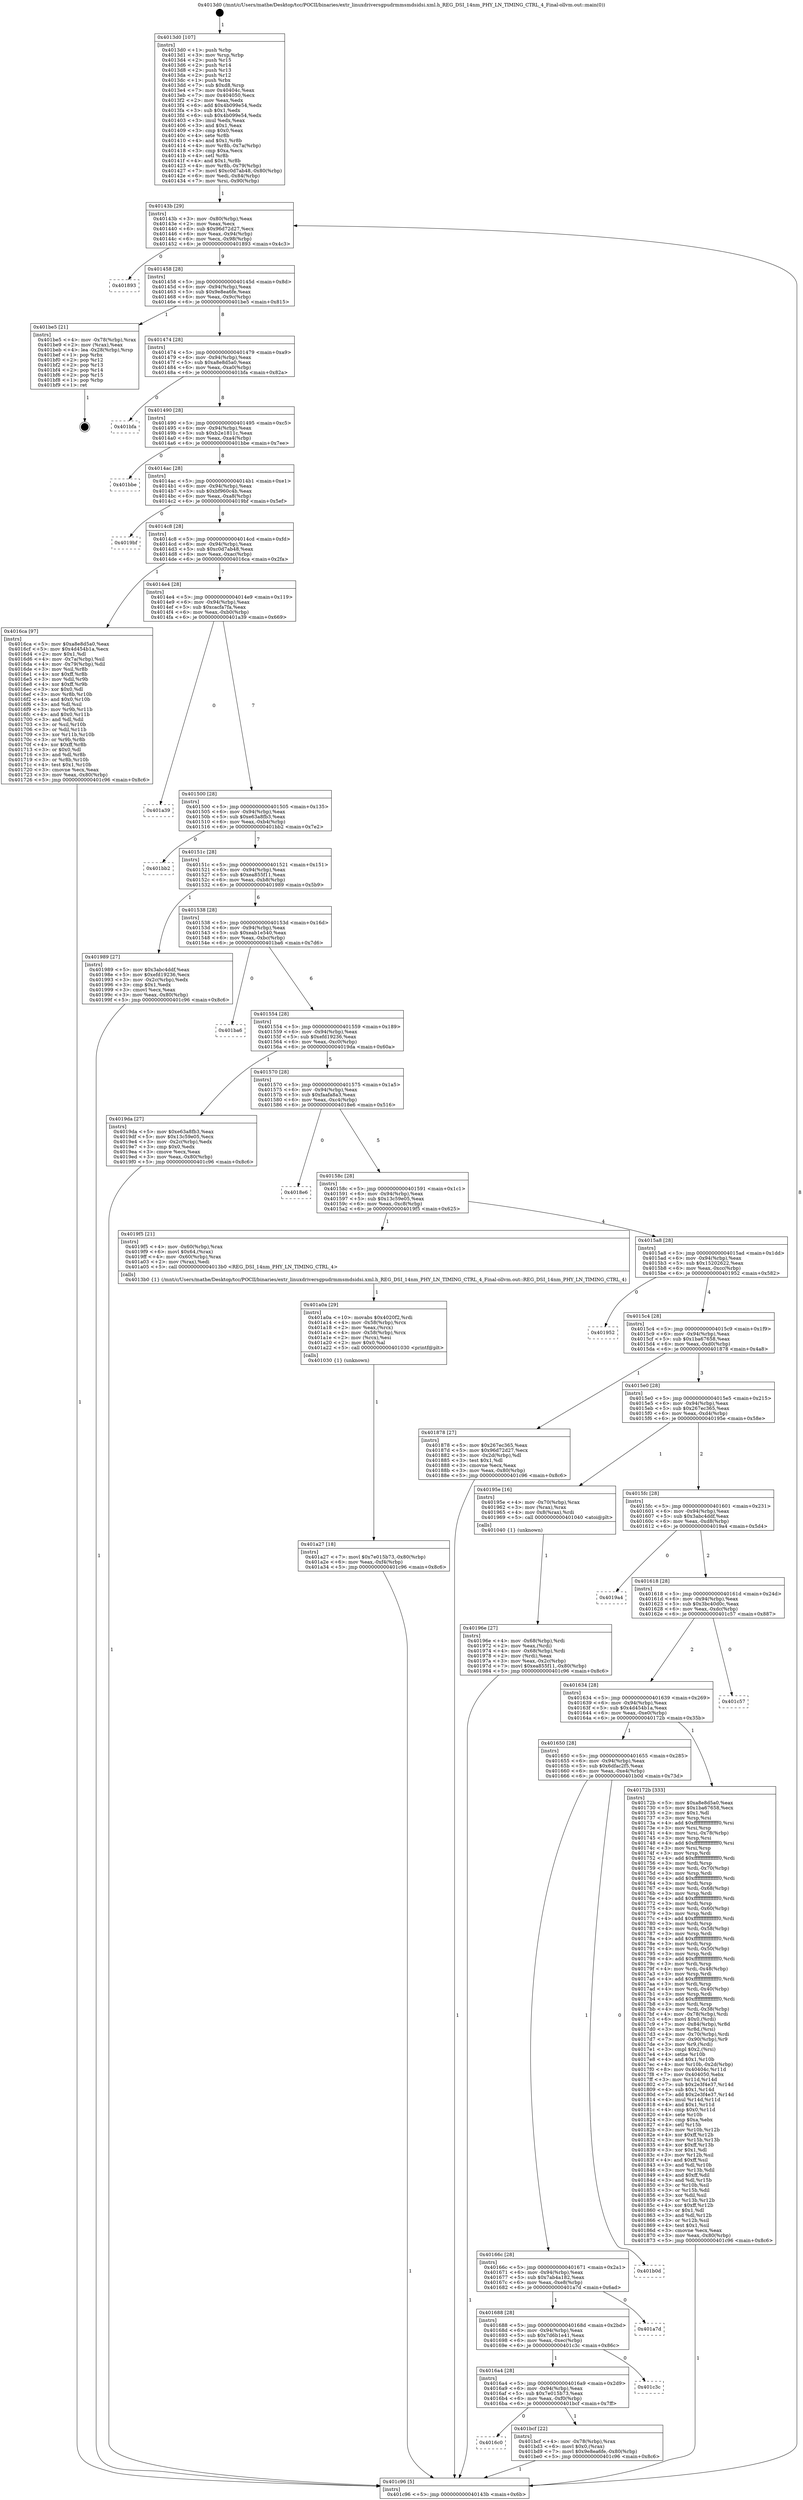 digraph "0x4013d0" {
  label = "0x4013d0 (/mnt/c/Users/mathe/Desktop/tcc/POCII/binaries/extr_linuxdriversgpudrmmsmdsidsi.xml.h_REG_DSI_14nm_PHY_LN_TIMING_CTRL_4_Final-ollvm.out::main(0))"
  labelloc = "t"
  node[shape=record]

  Entry [label="",width=0.3,height=0.3,shape=circle,fillcolor=black,style=filled]
  "0x40143b" [label="{
     0x40143b [29]\l
     | [instrs]\l
     &nbsp;&nbsp;0x40143b \<+3\>: mov -0x80(%rbp),%eax\l
     &nbsp;&nbsp;0x40143e \<+2\>: mov %eax,%ecx\l
     &nbsp;&nbsp;0x401440 \<+6\>: sub $0x96d72d27,%ecx\l
     &nbsp;&nbsp;0x401446 \<+6\>: mov %eax,-0x94(%rbp)\l
     &nbsp;&nbsp;0x40144c \<+6\>: mov %ecx,-0x98(%rbp)\l
     &nbsp;&nbsp;0x401452 \<+6\>: je 0000000000401893 \<main+0x4c3\>\l
  }"]
  "0x401893" [label="{
     0x401893\l
  }", style=dashed]
  "0x401458" [label="{
     0x401458 [28]\l
     | [instrs]\l
     &nbsp;&nbsp;0x401458 \<+5\>: jmp 000000000040145d \<main+0x8d\>\l
     &nbsp;&nbsp;0x40145d \<+6\>: mov -0x94(%rbp),%eax\l
     &nbsp;&nbsp;0x401463 \<+5\>: sub $0x9e8ea6fe,%eax\l
     &nbsp;&nbsp;0x401468 \<+6\>: mov %eax,-0x9c(%rbp)\l
     &nbsp;&nbsp;0x40146e \<+6\>: je 0000000000401be5 \<main+0x815\>\l
  }"]
  Exit [label="",width=0.3,height=0.3,shape=circle,fillcolor=black,style=filled,peripheries=2]
  "0x401be5" [label="{
     0x401be5 [21]\l
     | [instrs]\l
     &nbsp;&nbsp;0x401be5 \<+4\>: mov -0x78(%rbp),%rax\l
     &nbsp;&nbsp;0x401be9 \<+2\>: mov (%rax),%eax\l
     &nbsp;&nbsp;0x401beb \<+4\>: lea -0x28(%rbp),%rsp\l
     &nbsp;&nbsp;0x401bef \<+1\>: pop %rbx\l
     &nbsp;&nbsp;0x401bf0 \<+2\>: pop %r12\l
     &nbsp;&nbsp;0x401bf2 \<+2\>: pop %r13\l
     &nbsp;&nbsp;0x401bf4 \<+2\>: pop %r14\l
     &nbsp;&nbsp;0x401bf6 \<+2\>: pop %r15\l
     &nbsp;&nbsp;0x401bf8 \<+1\>: pop %rbp\l
     &nbsp;&nbsp;0x401bf9 \<+1\>: ret\l
  }"]
  "0x401474" [label="{
     0x401474 [28]\l
     | [instrs]\l
     &nbsp;&nbsp;0x401474 \<+5\>: jmp 0000000000401479 \<main+0xa9\>\l
     &nbsp;&nbsp;0x401479 \<+6\>: mov -0x94(%rbp),%eax\l
     &nbsp;&nbsp;0x40147f \<+5\>: sub $0xa8e8d5a0,%eax\l
     &nbsp;&nbsp;0x401484 \<+6\>: mov %eax,-0xa0(%rbp)\l
     &nbsp;&nbsp;0x40148a \<+6\>: je 0000000000401bfa \<main+0x82a\>\l
  }"]
  "0x4016c0" [label="{
     0x4016c0\l
  }", style=dashed]
  "0x401bfa" [label="{
     0x401bfa\l
  }", style=dashed]
  "0x401490" [label="{
     0x401490 [28]\l
     | [instrs]\l
     &nbsp;&nbsp;0x401490 \<+5\>: jmp 0000000000401495 \<main+0xc5\>\l
     &nbsp;&nbsp;0x401495 \<+6\>: mov -0x94(%rbp),%eax\l
     &nbsp;&nbsp;0x40149b \<+5\>: sub $0xb2e1811c,%eax\l
     &nbsp;&nbsp;0x4014a0 \<+6\>: mov %eax,-0xa4(%rbp)\l
     &nbsp;&nbsp;0x4014a6 \<+6\>: je 0000000000401bbe \<main+0x7ee\>\l
  }"]
  "0x401bcf" [label="{
     0x401bcf [22]\l
     | [instrs]\l
     &nbsp;&nbsp;0x401bcf \<+4\>: mov -0x78(%rbp),%rax\l
     &nbsp;&nbsp;0x401bd3 \<+6\>: movl $0x0,(%rax)\l
     &nbsp;&nbsp;0x401bd9 \<+7\>: movl $0x9e8ea6fe,-0x80(%rbp)\l
     &nbsp;&nbsp;0x401be0 \<+5\>: jmp 0000000000401c96 \<main+0x8c6\>\l
  }"]
  "0x401bbe" [label="{
     0x401bbe\l
  }", style=dashed]
  "0x4014ac" [label="{
     0x4014ac [28]\l
     | [instrs]\l
     &nbsp;&nbsp;0x4014ac \<+5\>: jmp 00000000004014b1 \<main+0xe1\>\l
     &nbsp;&nbsp;0x4014b1 \<+6\>: mov -0x94(%rbp),%eax\l
     &nbsp;&nbsp;0x4014b7 \<+5\>: sub $0xbf960c4b,%eax\l
     &nbsp;&nbsp;0x4014bc \<+6\>: mov %eax,-0xa8(%rbp)\l
     &nbsp;&nbsp;0x4014c2 \<+6\>: je 00000000004019bf \<main+0x5ef\>\l
  }"]
  "0x4016a4" [label="{
     0x4016a4 [28]\l
     | [instrs]\l
     &nbsp;&nbsp;0x4016a4 \<+5\>: jmp 00000000004016a9 \<main+0x2d9\>\l
     &nbsp;&nbsp;0x4016a9 \<+6\>: mov -0x94(%rbp),%eax\l
     &nbsp;&nbsp;0x4016af \<+5\>: sub $0x7e015b73,%eax\l
     &nbsp;&nbsp;0x4016b4 \<+6\>: mov %eax,-0xf0(%rbp)\l
     &nbsp;&nbsp;0x4016ba \<+6\>: je 0000000000401bcf \<main+0x7ff\>\l
  }"]
  "0x4019bf" [label="{
     0x4019bf\l
  }", style=dashed]
  "0x4014c8" [label="{
     0x4014c8 [28]\l
     | [instrs]\l
     &nbsp;&nbsp;0x4014c8 \<+5\>: jmp 00000000004014cd \<main+0xfd\>\l
     &nbsp;&nbsp;0x4014cd \<+6\>: mov -0x94(%rbp),%eax\l
     &nbsp;&nbsp;0x4014d3 \<+5\>: sub $0xc0d7ab48,%eax\l
     &nbsp;&nbsp;0x4014d8 \<+6\>: mov %eax,-0xac(%rbp)\l
     &nbsp;&nbsp;0x4014de \<+6\>: je 00000000004016ca \<main+0x2fa\>\l
  }"]
  "0x401c3c" [label="{
     0x401c3c\l
  }", style=dashed]
  "0x4016ca" [label="{
     0x4016ca [97]\l
     | [instrs]\l
     &nbsp;&nbsp;0x4016ca \<+5\>: mov $0xa8e8d5a0,%eax\l
     &nbsp;&nbsp;0x4016cf \<+5\>: mov $0x4d454b1a,%ecx\l
     &nbsp;&nbsp;0x4016d4 \<+2\>: mov $0x1,%dl\l
     &nbsp;&nbsp;0x4016d6 \<+4\>: mov -0x7a(%rbp),%sil\l
     &nbsp;&nbsp;0x4016da \<+4\>: mov -0x79(%rbp),%dil\l
     &nbsp;&nbsp;0x4016de \<+3\>: mov %sil,%r8b\l
     &nbsp;&nbsp;0x4016e1 \<+4\>: xor $0xff,%r8b\l
     &nbsp;&nbsp;0x4016e5 \<+3\>: mov %dil,%r9b\l
     &nbsp;&nbsp;0x4016e8 \<+4\>: xor $0xff,%r9b\l
     &nbsp;&nbsp;0x4016ec \<+3\>: xor $0x0,%dl\l
     &nbsp;&nbsp;0x4016ef \<+3\>: mov %r8b,%r10b\l
     &nbsp;&nbsp;0x4016f2 \<+4\>: and $0x0,%r10b\l
     &nbsp;&nbsp;0x4016f6 \<+3\>: and %dl,%sil\l
     &nbsp;&nbsp;0x4016f9 \<+3\>: mov %r9b,%r11b\l
     &nbsp;&nbsp;0x4016fc \<+4\>: and $0x0,%r11b\l
     &nbsp;&nbsp;0x401700 \<+3\>: and %dl,%dil\l
     &nbsp;&nbsp;0x401703 \<+3\>: or %sil,%r10b\l
     &nbsp;&nbsp;0x401706 \<+3\>: or %dil,%r11b\l
     &nbsp;&nbsp;0x401709 \<+3\>: xor %r11b,%r10b\l
     &nbsp;&nbsp;0x40170c \<+3\>: or %r9b,%r8b\l
     &nbsp;&nbsp;0x40170f \<+4\>: xor $0xff,%r8b\l
     &nbsp;&nbsp;0x401713 \<+3\>: or $0x0,%dl\l
     &nbsp;&nbsp;0x401716 \<+3\>: and %dl,%r8b\l
     &nbsp;&nbsp;0x401719 \<+3\>: or %r8b,%r10b\l
     &nbsp;&nbsp;0x40171c \<+4\>: test $0x1,%r10b\l
     &nbsp;&nbsp;0x401720 \<+3\>: cmovne %ecx,%eax\l
     &nbsp;&nbsp;0x401723 \<+3\>: mov %eax,-0x80(%rbp)\l
     &nbsp;&nbsp;0x401726 \<+5\>: jmp 0000000000401c96 \<main+0x8c6\>\l
  }"]
  "0x4014e4" [label="{
     0x4014e4 [28]\l
     | [instrs]\l
     &nbsp;&nbsp;0x4014e4 \<+5\>: jmp 00000000004014e9 \<main+0x119\>\l
     &nbsp;&nbsp;0x4014e9 \<+6\>: mov -0x94(%rbp),%eax\l
     &nbsp;&nbsp;0x4014ef \<+5\>: sub $0xcacfa7fa,%eax\l
     &nbsp;&nbsp;0x4014f4 \<+6\>: mov %eax,-0xb0(%rbp)\l
     &nbsp;&nbsp;0x4014fa \<+6\>: je 0000000000401a39 \<main+0x669\>\l
  }"]
  "0x401c96" [label="{
     0x401c96 [5]\l
     | [instrs]\l
     &nbsp;&nbsp;0x401c96 \<+5\>: jmp 000000000040143b \<main+0x6b\>\l
  }"]
  "0x4013d0" [label="{
     0x4013d0 [107]\l
     | [instrs]\l
     &nbsp;&nbsp;0x4013d0 \<+1\>: push %rbp\l
     &nbsp;&nbsp;0x4013d1 \<+3\>: mov %rsp,%rbp\l
     &nbsp;&nbsp;0x4013d4 \<+2\>: push %r15\l
     &nbsp;&nbsp;0x4013d6 \<+2\>: push %r14\l
     &nbsp;&nbsp;0x4013d8 \<+2\>: push %r13\l
     &nbsp;&nbsp;0x4013da \<+2\>: push %r12\l
     &nbsp;&nbsp;0x4013dc \<+1\>: push %rbx\l
     &nbsp;&nbsp;0x4013dd \<+7\>: sub $0xd8,%rsp\l
     &nbsp;&nbsp;0x4013e4 \<+7\>: mov 0x40404c,%eax\l
     &nbsp;&nbsp;0x4013eb \<+7\>: mov 0x404050,%ecx\l
     &nbsp;&nbsp;0x4013f2 \<+2\>: mov %eax,%edx\l
     &nbsp;&nbsp;0x4013f4 \<+6\>: add $0x4b099e54,%edx\l
     &nbsp;&nbsp;0x4013fa \<+3\>: sub $0x1,%edx\l
     &nbsp;&nbsp;0x4013fd \<+6\>: sub $0x4b099e54,%edx\l
     &nbsp;&nbsp;0x401403 \<+3\>: imul %edx,%eax\l
     &nbsp;&nbsp;0x401406 \<+3\>: and $0x1,%eax\l
     &nbsp;&nbsp;0x401409 \<+3\>: cmp $0x0,%eax\l
     &nbsp;&nbsp;0x40140c \<+4\>: sete %r8b\l
     &nbsp;&nbsp;0x401410 \<+4\>: and $0x1,%r8b\l
     &nbsp;&nbsp;0x401414 \<+4\>: mov %r8b,-0x7a(%rbp)\l
     &nbsp;&nbsp;0x401418 \<+3\>: cmp $0xa,%ecx\l
     &nbsp;&nbsp;0x40141b \<+4\>: setl %r8b\l
     &nbsp;&nbsp;0x40141f \<+4\>: and $0x1,%r8b\l
     &nbsp;&nbsp;0x401423 \<+4\>: mov %r8b,-0x79(%rbp)\l
     &nbsp;&nbsp;0x401427 \<+7\>: movl $0xc0d7ab48,-0x80(%rbp)\l
     &nbsp;&nbsp;0x40142e \<+6\>: mov %edi,-0x84(%rbp)\l
     &nbsp;&nbsp;0x401434 \<+7\>: mov %rsi,-0x90(%rbp)\l
  }"]
  "0x401688" [label="{
     0x401688 [28]\l
     | [instrs]\l
     &nbsp;&nbsp;0x401688 \<+5\>: jmp 000000000040168d \<main+0x2bd\>\l
     &nbsp;&nbsp;0x40168d \<+6\>: mov -0x94(%rbp),%eax\l
     &nbsp;&nbsp;0x401693 \<+5\>: sub $0x7d6b1e41,%eax\l
     &nbsp;&nbsp;0x401698 \<+6\>: mov %eax,-0xec(%rbp)\l
     &nbsp;&nbsp;0x40169e \<+6\>: je 0000000000401c3c \<main+0x86c\>\l
  }"]
  "0x401a39" [label="{
     0x401a39\l
  }", style=dashed]
  "0x401500" [label="{
     0x401500 [28]\l
     | [instrs]\l
     &nbsp;&nbsp;0x401500 \<+5\>: jmp 0000000000401505 \<main+0x135\>\l
     &nbsp;&nbsp;0x401505 \<+6\>: mov -0x94(%rbp),%eax\l
     &nbsp;&nbsp;0x40150b \<+5\>: sub $0xe63a8fb3,%eax\l
     &nbsp;&nbsp;0x401510 \<+6\>: mov %eax,-0xb4(%rbp)\l
     &nbsp;&nbsp;0x401516 \<+6\>: je 0000000000401bb2 \<main+0x7e2\>\l
  }"]
  "0x401a7d" [label="{
     0x401a7d\l
  }", style=dashed]
  "0x401bb2" [label="{
     0x401bb2\l
  }", style=dashed]
  "0x40151c" [label="{
     0x40151c [28]\l
     | [instrs]\l
     &nbsp;&nbsp;0x40151c \<+5\>: jmp 0000000000401521 \<main+0x151\>\l
     &nbsp;&nbsp;0x401521 \<+6\>: mov -0x94(%rbp),%eax\l
     &nbsp;&nbsp;0x401527 \<+5\>: sub $0xea855f11,%eax\l
     &nbsp;&nbsp;0x40152c \<+6\>: mov %eax,-0xb8(%rbp)\l
     &nbsp;&nbsp;0x401532 \<+6\>: je 0000000000401989 \<main+0x5b9\>\l
  }"]
  "0x40166c" [label="{
     0x40166c [28]\l
     | [instrs]\l
     &nbsp;&nbsp;0x40166c \<+5\>: jmp 0000000000401671 \<main+0x2a1\>\l
     &nbsp;&nbsp;0x401671 \<+6\>: mov -0x94(%rbp),%eax\l
     &nbsp;&nbsp;0x401677 \<+5\>: sub $0x7ab4a182,%eax\l
     &nbsp;&nbsp;0x40167c \<+6\>: mov %eax,-0xe8(%rbp)\l
     &nbsp;&nbsp;0x401682 \<+6\>: je 0000000000401a7d \<main+0x6ad\>\l
  }"]
  "0x401989" [label="{
     0x401989 [27]\l
     | [instrs]\l
     &nbsp;&nbsp;0x401989 \<+5\>: mov $0x3abc4ddf,%eax\l
     &nbsp;&nbsp;0x40198e \<+5\>: mov $0xefd19236,%ecx\l
     &nbsp;&nbsp;0x401993 \<+3\>: mov -0x2c(%rbp),%edx\l
     &nbsp;&nbsp;0x401996 \<+3\>: cmp $0x1,%edx\l
     &nbsp;&nbsp;0x401999 \<+3\>: cmovl %ecx,%eax\l
     &nbsp;&nbsp;0x40199c \<+3\>: mov %eax,-0x80(%rbp)\l
     &nbsp;&nbsp;0x40199f \<+5\>: jmp 0000000000401c96 \<main+0x8c6\>\l
  }"]
  "0x401538" [label="{
     0x401538 [28]\l
     | [instrs]\l
     &nbsp;&nbsp;0x401538 \<+5\>: jmp 000000000040153d \<main+0x16d\>\l
     &nbsp;&nbsp;0x40153d \<+6\>: mov -0x94(%rbp),%eax\l
     &nbsp;&nbsp;0x401543 \<+5\>: sub $0xeab1e540,%eax\l
     &nbsp;&nbsp;0x401548 \<+6\>: mov %eax,-0xbc(%rbp)\l
     &nbsp;&nbsp;0x40154e \<+6\>: je 0000000000401ba6 \<main+0x7d6\>\l
  }"]
  "0x401b0d" [label="{
     0x401b0d\l
  }", style=dashed]
  "0x401ba6" [label="{
     0x401ba6\l
  }", style=dashed]
  "0x401554" [label="{
     0x401554 [28]\l
     | [instrs]\l
     &nbsp;&nbsp;0x401554 \<+5\>: jmp 0000000000401559 \<main+0x189\>\l
     &nbsp;&nbsp;0x401559 \<+6\>: mov -0x94(%rbp),%eax\l
     &nbsp;&nbsp;0x40155f \<+5\>: sub $0xefd19236,%eax\l
     &nbsp;&nbsp;0x401564 \<+6\>: mov %eax,-0xc0(%rbp)\l
     &nbsp;&nbsp;0x40156a \<+6\>: je 00000000004019da \<main+0x60a\>\l
  }"]
  "0x401a27" [label="{
     0x401a27 [18]\l
     | [instrs]\l
     &nbsp;&nbsp;0x401a27 \<+7\>: movl $0x7e015b73,-0x80(%rbp)\l
     &nbsp;&nbsp;0x401a2e \<+6\>: mov %eax,-0xf4(%rbp)\l
     &nbsp;&nbsp;0x401a34 \<+5\>: jmp 0000000000401c96 \<main+0x8c6\>\l
  }"]
  "0x4019da" [label="{
     0x4019da [27]\l
     | [instrs]\l
     &nbsp;&nbsp;0x4019da \<+5\>: mov $0xe63a8fb3,%eax\l
     &nbsp;&nbsp;0x4019df \<+5\>: mov $0x13c59e05,%ecx\l
     &nbsp;&nbsp;0x4019e4 \<+3\>: mov -0x2c(%rbp),%edx\l
     &nbsp;&nbsp;0x4019e7 \<+3\>: cmp $0x0,%edx\l
     &nbsp;&nbsp;0x4019ea \<+3\>: cmove %ecx,%eax\l
     &nbsp;&nbsp;0x4019ed \<+3\>: mov %eax,-0x80(%rbp)\l
     &nbsp;&nbsp;0x4019f0 \<+5\>: jmp 0000000000401c96 \<main+0x8c6\>\l
  }"]
  "0x401570" [label="{
     0x401570 [28]\l
     | [instrs]\l
     &nbsp;&nbsp;0x401570 \<+5\>: jmp 0000000000401575 \<main+0x1a5\>\l
     &nbsp;&nbsp;0x401575 \<+6\>: mov -0x94(%rbp),%eax\l
     &nbsp;&nbsp;0x40157b \<+5\>: sub $0xfaafa8a3,%eax\l
     &nbsp;&nbsp;0x401580 \<+6\>: mov %eax,-0xc4(%rbp)\l
     &nbsp;&nbsp;0x401586 \<+6\>: je 00000000004018e6 \<main+0x516\>\l
  }"]
  "0x401a0a" [label="{
     0x401a0a [29]\l
     | [instrs]\l
     &nbsp;&nbsp;0x401a0a \<+10\>: movabs $0x4020f2,%rdi\l
     &nbsp;&nbsp;0x401a14 \<+4\>: mov -0x58(%rbp),%rcx\l
     &nbsp;&nbsp;0x401a18 \<+2\>: mov %eax,(%rcx)\l
     &nbsp;&nbsp;0x401a1a \<+4\>: mov -0x58(%rbp),%rcx\l
     &nbsp;&nbsp;0x401a1e \<+2\>: mov (%rcx),%esi\l
     &nbsp;&nbsp;0x401a20 \<+2\>: mov $0x0,%al\l
     &nbsp;&nbsp;0x401a22 \<+5\>: call 0000000000401030 \<printf@plt\>\l
     | [calls]\l
     &nbsp;&nbsp;0x401030 \{1\} (unknown)\l
  }"]
  "0x4018e6" [label="{
     0x4018e6\l
  }", style=dashed]
  "0x40158c" [label="{
     0x40158c [28]\l
     | [instrs]\l
     &nbsp;&nbsp;0x40158c \<+5\>: jmp 0000000000401591 \<main+0x1c1\>\l
     &nbsp;&nbsp;0x401591 \<+6\>: mov -0x94(%rbp),%eax\l
     &nbsp;&nbsp;0x401597 \<+5\>: sub $0x13c59e05,%eax\l
     &nbsp;&nbsp;0x40159c \<+6\>: mov %eax,-0xc8(%rbp)\l
     &nbsp;&nbsp;0x4015a2 \<+6\>: je 00000000004019f5 \<main+0x625\>\l
  }"]
  "0x40196e" [label="{
     0x40196e [27]\l
     | [instrs]\l
     &nbsp;&nbsp;0x40196e \<+4\>: mov -0x68(%rbp),%rdi\l
     &nbsp;&nbsp;0x401972 \<+2\>: mov %eax,(%rdi)\l
     &nbsp;&nbsp;0x401974 \<+4\>: mov -0x68(%rbp),%rdi\l
     &nbsp;&nbsp;0x401978 \<+2\>: mov (%rdi),%eax\l
     &nbsp;&nbsp;0x40197a \<+3\>: mov %eax,-0x2c(%rbp)\l
     &nbsp;&nbsp;0x40197d \<+7\>: movl $0xea855f11,-0x80(%rbp)\l
     &nbsp;&nbsp;0x401984 \<+5\>: jmp 0000000000401c96 \<main+0x8c6\>\l
  }"]
  "0x4019f5" [label="{
     0x4019f5 [21]\l
     | [instrs]\l
     &nbsp;&nbsp;0x4019f5 \<+4\>: mov -0x60(%rbp),%rax\l
     &nbsp;&nbsp;0x4019f9 \<+6\>: movl $0x64,(%rax)\l
     &nbsp;&nbsp;0x4019ff \<+4\>: mov -0x60(%rbp),%rax\l
     &nbsp;&nbsp;0x401a03 \<+2\>: mov (%rax),%edi\l
     &nbsp;&nbsp;0x401a05 \<+5\>: call 00000000004013b0 \<REG_DSI_14nm_PHY_LN_TIMING_CTRL_4\>\l
     | [calls]\l
     &nbsp;&nbsp;0x4013b0 \{1\} (/mnt/c/Users/mathe/Desktop/tcc/POCII/binaries/extr_linuxdriversgpudrmmsmdsidsi.xml.h_REG_DSI_14nm_PHY_LN_TIMING_CTRL_4_Final-ollvm.out::REG_DSI_14nm_PHY_LN_TIMING_CTRL_4)\l
  }"]
  "0x4015a8" [label="{
     0x4015a8 [28]\l
     | [instrs]\l
     &nbsp;&nbsp;0x4015a8 \<+5\>: jmp 00000000004015ad \<main+0x1dd\>\l
     &nbsp;&nbsp;0x4015ad \<+6\>: mov -0x94(%rbp),%eax\l
     &nbsp;&nbsp;0x4015b3 \<+5\>: sub $0x15202622,%eax\l
     &nbsp;&nbsp;0x4015b8 \<+6\>: mov %eax,-0xcc(%rbp)\l
     &nbsp;&nbsp;0x4015be \<+6\>: je 0000000000401952 \<main+0x582\>\l
  }"]
  "0x401650" [label="{
     0x401650 [28]\l
     | [instrs]\l
     &nbsp;&nbsp;0x401650 \<+5\>: jmp 0000000000401655 \<main+0x285\>\l
     &nbsp;&nbsp;0x401655 \<+6\>: mov -0x94(%rbp),%eax\l
     &nbsp;&nbsp;0x40165b \<+5\>: sub $0x6dfac2f5,%eax\l
     &nbsp;&nbsp;0x401660 \<+6\>: mov %eax,-0xe4(%rbp)\l
     &nbsp;&nbsp;0x401666 \<+6\>: je 0000000000401b0d \<main+0x73d\>\l
  }"]
  "0x401952" [label="{
     0x401952\l
  }", style=dashed]
  "0x4015c4" [label="{
     0x4015c4 [28]\l
     | [instrs]\l
     &nbsp;&nbsp;0x4015c4 \<+5\>: jmp 00000000004015c9 \<main+0x1f9\>\l
     &nbsp;&nbsp;0x4015c9 \<+6\>: mov -0x94(%rbp),%eax\l
     &nbsp;&nbsp;0x4015cf \<+5\>: sub $0x1ba67658,%eax\l
     &nbsp;&nbsp;0x4015d4 \<+6\>: mov %eax,-0xd0(%rbp)\l
     &nbsp;&nbsp;0x4015da \<+6\>: je 0000000000401878 \<main+0x4a8\>\l
  }"]
  "0x40172b" [label="{
     0x40172b [333]\l
     | [instrs]\l
     &nbsp;&nbsp;0x40172b \<+5\>: mov $0xa8e8d5a0,%eax\l
     &nbsp;&nbsp;0x401730 \<+5\>: mov $0x1ba67658,%ecx\l
     &nbsp;&nbsp;0x401735 \<+2\>: mov $0x1,%dl\l
     &nbsp;&nbsp;0x401737 \<+3\>: mov %rsp,%rsi\l
     &nbsp;&nbsp;0x40173a \<+4\>: add $0xfffffffffffffff0,%rsi\l
     &nbsp;&nbsp;0x40173e \<+3\>: mov %rsi,%rsp\l
     &nbsp;&nbsp;0x401741 \<+4\>: mov %rsi,-0x78(%rbp)\l
     &nbsp;&nbsp;0x401745 \<+3\>: mov %rsp,%rsi\l
     &nbsp;&nbsp;0x401748 \<+4\>: add $0xfffffffffffffff0,%rsi\l
     &nbsp;&nbsp;0x40174c \<+3\>: mov %rsi,%rsp\l
     &nbsp;&nbsp;0x40174f \<+3\>: mov %rsp,%rdi\l
     &nbsp;&nbsp;0x401752 \<+4\>: add $0xfffffffffffffff0,%rdi\l
     &nbsp;&nbsp;0x401756 \<+3\>: mov %rdi,%rsp\l
     &nbsp;&nbsp;0x401759 \<+4\>: mov %rdi,-0x70(%rbp)\l
     &nbsp;&nbsp;0x40175d \<+3\>: mov %rsp,%rdi\l
     &nbsp;&nbsp;0x401760 \<+4\>: add $0xfffffffffffffff0,%rdi\l
     &nbsp;&nbsp;0x401764 \<+3\>: mov %rdi,%rsp\l
     &nbsp;&nbsp;0x401767 \<+4\>: mov %rdi,-0x68(%rbp)\l
     &nbsp;&nbsp;0x40176b \<+3\>: mov %rsp,%rdi\l
     &nbsp;&nbsp;0x40176e \<+4\>: add $0xfffffffffffffff0,%rdi\l
     &nbsp;&nbsp;0x401772 \<+3\>: mov %rdi,%rsp\l
     &nbsp;&nbsp;0x401775 \<+4\>: mov %rdi,-0x60(%rbp)\l
     &nbsp;&nbsp;0x401779 \<+3\>: mov %rsp,%rdi\l
     &nbsp;&nbsp;0x40177c \<+4\>: add $0xfffffffffffffff0,%rdi\l
     &nbsp;&nbsp;0x401780 \<+3\>: mov %rdi,%rsp\l
     &nbsp;&nbsp;0x401783 \<+4\>: mov %rdi,-0x58(%rbp)\l
     &nbsp;&nbsp;0x401787 \<+3\>: mov %rsp,%rdi\l
     &nbsp;&nbsp;0x40178a \<+4\>: add $0xfffffffffffffff0,%rdi\l
     &nbsp;&nbsp;0x40178e \<+3\>: mov %rdi,%rsp\l
     &nbsp;&nbsp;0x401791 \<+4\>: mov %rdi,-0x50(%rbp)\l
     &nbsp;&nbsp;0x401795 \<+3\>: mov %rsp,%rdi\l
     &nbsp;&nbsp;0x401798 \<+4\>: add $0xfffffffffffffff0,%rdi\l
     &nbsp;&nbsp;0x40179c \<+3\>: mov %rdi,%rsp\l
     &nbsp;&nbsp;0x40179f \<+4\>: mov %rdi,-0x48(%rbp)\l
     &nbsp;&nbsp;0x4017a3 \<+3\>: mov %rsp,%rdi\l
     &nbsp;&nbsp;0x4017a6 \<+4\>: add $0xfffffffffffffff0,%rdi\l
     &nbsp;&nbsp;0x4017aa \<+3\>: mov %rdi,%rsp\l
     &nbsp;&nbsp;0x4017ad \<+4\>: mov %rdi,-0x40(%rbp)\l
     &nbsp;&nbsp;0x4017b1 \<+3\>: mov %rsp,%rdi\l
     &nbsp;&nbsp;0x4017b4 \<+4\>: add $0xfffffffffffffff0,%rdi\l
     &nbsp;&nbsp;0x4017b8 \<+3\>: mov %rdi,%rsp\l
     &nbsp;&nbsp;0x4017bb \<+4\>: mov %rdi,-0x38(%rbp)\l
     &nbsp;&nbsp;0x4017bf \<+4\>: mov -0x78(%rbp),%rdi\l
     &nbsp;&nbsp;0x4017c3 \<+6\>: movl $0x0,(%rdi)\l
     &nbsp;&nbsp;0x4017c9 \<+7\>: mov -0x84(%rbp),%r8d\l
     &nbsp;&nbsp;0x4017d0 \<+3\>: mov %r8d,(%rsi)\l
     &nbsp;&nbsp;0x4017d3 \<+4\>: mov -0x70(%rbp),%rdi\l
     &nbsp;&nbsp;0x4017d7 \<+7\>: mov -0x90(%rbp),%r9\l
     &nbsp;&nbsp;0x4017de \<+3\>: mov %r9,(%rdi)\l
     &nbsp;&nbsp;0x4017e1 \<+3\>: cmpl $0x2,(%rsi)\l
     &nbsp;&nbsp;0x4017e4 \<+4\>: setne %r10b\l
     &nbsp;&nbsp;0x4017e8 \<+4\>: and $0x1,%r10b\l
     &nbsp;&nbsp;0x4017ec \<+4\>: mov %r10b,-0x2d(%rbp)\l
     &nbsp;&nbsp;0x4017f0 \<+8\>: mov 0x40404c,%r11d\l
     &nbsp;&nbsp;0x4017f8 \<+7\>: mov 0x404050,%ebx\l
     &nbsp;&nbsp;0x4017ff \<+3\>: mov %r11d,%r14d\l
     &nbsp;&nbsp;0x401802 \<+7\>: sub $0x2e3f4e37,%r14d\l
     &nbsp;&nbsp;0x401809 \<+4\>: sub $0x1,%r14d\l
     &nbsp;&nbsp;0x40180d \<+7\>: add $0x2e3f4e37,%r14d\l
     &nbsp;&nbsp;0x401814 \<+4\>: imul %r14d,%r11d\l
     &nbsp;&nbsp;0x401818 \<+4\>: and $0x1,%r11d\l
     &nbsp;&nbsp;0x40181c \<+4\>: cmp $0x0,%r11d\l
     &nbsp;&nbsp;0x401820 \<+4\>: sete %r10b\l
     &nbsp;&nbsp;0x401824 \<+3\>: cmp $0xa,%ebx\l
     &nbsp;&nbsp;0x401827 \<+4\>: setl %r15b\l
     &nbsp;&nbsp;0x40182b \<+3\>: mov %r10b,%r12b\l
     &nbsp;&nbsp;0x40182e \<+4\>: xor $0xff,%r12b\l
     &nbsp;&nbsp;0x401832 \<+3\>: mov %r15b,%r13b\l
     &nbsp;&nbsp;0x401835 \<+4\>: xor $0xff,%r13b\l
     &nbsp;&nbsp;0x401839 \<+3\>: xor $0x1,%dl\l
     &nbsp;&nbsp;0x40183c \<+3\>: mov %r12b,%sil\l
     &nbsp;&nbsp;0x40183f \<+4\>: and $0xff,%sil\l
     &nbsp;&nbsp;0x401843 \<+3\>: and %dl,%r10b\l
     &nbsp;&nbsp;0x401846 \<+3\>: mov %r13b,%dil\l
     &nbsp;&nbsp;0x401849 \<+4\>: and $0xff,%dil\l
     &nbsp;&nbsp;0x40184d \<+3\>: and %dl,%r15b\l
     &nbsp;&nbsp;0x401850 \<+3\>: or %r10b,%sil\l
     &nbsp;&nbsp;0x401853 \<+3\>: or %r15b,%dil\l
     &nbsp;&nbsp;0x401856 \<+3\>: xor %dil,%sil\l
     &nbsp;&nbsp;0x401859 \<+3\>: or %r13b,%r12b\l
     &nbsp;&nbsp;0x40185c \<+4\>: xor $0xff,%r12b\l
     &nbsp;&nbsp;0x401860 \<+3\>: or $0x1,%dl\l
     &nbsp;&nbsp;0x401863 \<+3\>: and %dl,%r12b\l
     &nbsp;&nbsp;0x401866 \<+3\>: or %r12b,%sil\l
     &nbsp;&nbsp;0x401869 \<+4\>: test $0x1,%sil\l
     &nbsp;&nbsp;0x40186d \<+3\>: cmovne %ecx,%eax\l
     &nbsp;&nbsp;0x401870 \<+3\>: mov %eax,-0x80(%rbp)\l
     &nbsp;&nbsp;0x401873 \<+5\>: jmp 0000000000401c96 \<main+0x8c6\>\l
  }"]
  "0x401878" [label="{
     0x401878 [27]\l
     | [instrs]\l
     &nbsp;&nbsp;0x401878 \<+5\>: mov $0x267ec365,%eax\l
     &nbsp;&nbsp;0x40187d \<+5\>: mov $0x96d72d27,%ecx\l
     &nbsp;&nbsp;0x401882 \<+3\>: mov -0x2d(%rbp),%dl\l
     &nbsp;&nbsp;0x401885 \<+3\>: test $0x1,%dl\l
     &nbsp;&nbsp;0x401888 \<+3\>: cmovne %ecx,%eax\l
     &nbsp;&nbsp;0x40188b \<+3\>: mov %eax,-0x80(%rbp)\l
     &nbsp;&nbsp;0x40188e \<+5\>: jmp 0000000000401c96 \<main+0x8c6\>\l
  }"]
  "0x4015e0" [label="{
     0x4015e0 [28]\l
     | [instrs]\l
     &nbsp;&nbsp;0x4015e0 \<+5\>: jmp 00000000004015e5 \<main+0x215\>\l
     &nbsp;&nbsp;0x4015e5 \<+6\>: mov -0x94(%rbp),%eax\l
     &nbsp;&nbsp;0x4015eb \<+5\>: sub $0x267ec365,%eax\l
     &nbsp;&nbsp;0x4015f0 \<+6\>: mov %eax,-0xd4(%rbp)\l
     &nbsp;&nbsp;0x4015f6 \<+6\>: je 000000000040195e \<main+0x58e\>\l
  }"]
  "0x401634" [label="{
     0x401634 [28]\l
     | [instrs]\l
     &nbsp;&nbsp;0x401634 \<+5\>: jmp 0000000000401639 \<main+0x269\>\l
     &nbsp;&nbsp;0x401639 \<+6\>: mov -0x94(%rbp),%eax\l
     &nbsp;&nbsp;0x40163f \<+5\>: sub $0x4d454b1a,%eax\l
     &nbsp;&nbsp;0x401644 \<+6\>: mov %eax,-0xe0(%rbp)\l
     &nbsp;&nbsp;0x40164a \<+6\>: je 000000000040172b \<main+0x35b\>\l
  }"]
  "0x40195e" [label="{
     0x40195e [16]\l
     | [instrs]\l
     &nbsp;&nbsp;0x40195e \<+4\>: mov -0x70(%rbp),%rax\l
     &nbsp;&nbsp;0x401962 \<+3\>: mov (%rax),%rax\l
     &nbsp;&nbsp;0x401965 \<+4\>: mov 0x8(%rax),%rdi\l
     &nbsp;&nbsp;0x401969 \<+5\>: call 0000000000401040 \<atoi@plt\>\l
     | [calls]\l
     &nbsp;&nbsp;0x401040 \{1\} (unknown)\l
  }"]
  "0x4015fc" [label="{
     0x4015fc [28]\l
     | [instrs]\l
     &nbsp;&nbsp;0x4015fc \<+5\>: jmp 0000000000401601 \<main+0x231\>\l
     &nbsp;&nbsp;0x401601 \<+6\>: mov -0x94(%rbp),%eax\l
     &nbsp;&nbsp;0x401607 \<+5\>: sub $0x3abc4ddf,%eax\l
     &nbsp;&nbsp;0x40160c \<+6\>: mov %eax,-0xd8(%rbp)\l
     &nbsp;&nbsp;0x401612 \<+6\>: je 00000000004019a4 \<main+0x5d4\>\l
  }"]
  "0x401c57" [label="{
     0x401c57\l
  }", style=dashed]
  "0x4019a4" [label="{
     0x4019a4\l
  }", style=dashed]
  "0x401618" [label="{
     0x401618 [28]\l
     | [instrs]\l
     &nbsp;&nbsp;0x401618 \<+5\>: jmp 000000000040161d \<main+0x24d\>\l
     &nbsp;&nbsp;0x40161d \<+6\>: mov -0x94(%rbp),%eax\l
     &nbsp;&nbsp;0x401623 \<+5\>: sub $0x3bc40d0c,%eax\l
     &nbsp;&nbsp;0x401628 \<+6\>: mov %eax,-0xdc(%rbp)\l
     &nbsp;&nbsp;0x40162e \<+6\>: je 0000000000401c57 \<main+0x887\>\l
  }"]
  Entry -> "0x4013d0" [label=" 1"]
  "0x40143b" -> "0x401893" [label=" 0"]
  "0x40143b" -> "0x401458" [label=" 9"]
  "0x401be5" -> Exit [label=" 1"]
  "0x401458" -> "0x401be5" [label=" 1"]
  "0x401458" -> "0x401474" [label=" 8"]
  "0x401bcf" -> "0x401c96" [label=" 1"]
  "0x401474" -> "0x401bfa" [label=" 0"]
  "0x401474" -> "0x401490" [label=" 8"]
  "0x4016a4" -> "0x4016c0" [label=" 0"]
  "0x401490" -> "0x401bbe" [label=" 0"]
  "0x401490" -> "0x4014ac" [label=" 8"]
  "0x4016a4" -> "0x401bcf" [label=" 1"]
  "0x4014ac" -> "0x4019bf" [label=" 0"]
  "0x4014ac" -> "0x4014c8" [label=" 8"]
  "0x401688" -> "0x4016a4" [label=" 1"]
  "0x4014c8" -> "0x4016ca" [label=" 1"]
  "0x4014c8" -> "0x4014e4" [label=" 7"]
  "0x4016ca" -> "0x401c96" [label=" 1"]
  "0x4013d0" -> "0x40143b" [label=" 1"]
  "0x401c96" -> "0x40143b" [label=" 8"]
  "0x401688" -> "0x401c3c" [label=" 0"]
  "0x4014e4" -> "0x401a39" [label=" 0"]
  "0x4014e4" -> "0x401500" [label=" 7"]
  "0x40166c" -> "0x401688" [label=" 1"]
  "0x401500" -> "0x401bb2" [label=" 0"]
  "0x401500" -> "0x40151c" [label=" 7"]
  "0x40166c" -> "0x401a7d" [label=" 0"]
  "0x40151c" -> "0x401989" [label=" 1"]
  "0x40151c" -> "0x401538" [label=" 6"]
  "0x401650" -> "0x40166c" [label=" 1"]
  "0x401538" -> "0x401ba6" [label=" 0"]
  "0x401538" -> "0x401554" [label=" 6"]
  "0x401650" -> "0x401b0d" [label=" 0"]
  "0x401554" -> "0x4019da" [label=" 1"]
  "0x401554" -> "0x401570" [label=" 5"]
  "0x401a27" -> "0x401c96" [label=" 1"]
  "0x401570" -> "0x4018e6" [label=" 0"]
  "0x401570" -> "0x40158c" [label=" 5"]
  "0x401a0a" -> "0x401a27" [label=" 1"]
  "0x40158c" -> "0x4019f5" [label=" 1"]
  "0x40158c" -> "0x4015a8" [label=" 4"]
  "0x4019f5" -> "0x401a0a" [label=" 1"]
  "0x4015a8" -> "0x401952" [label=" 0"]
  "0x4015a8" -> "0x4015c4" [label=" 4"]
  "0x401989" -> "0x401c96" [label=" 1"]
  "0x4015c4" -> "0x401878" [label=" 1"]
  "0x4015c4" -> "0x4015e0" [label=" 3"]
  "0x40196e" -> "0x401c96" [label=" 1"]
  "0x4015e0" -> "0x40195e" [label=" 1"]
  "0x4015e0" -> "0x4015fc" [label=" 2"]
  "0x401878" -> "0x401c96" [label=" 1"]
  "0x4015fc" -> "0x4019a4" [label=" 0"]
  "0x4015fc" -> "0x401618" [label=" 2"]
  "0x40172b" -> "0x401c96" [label=" 1"]
  "0x401618" -> "0x401c57" [label=" 0"]
  "0x401618" -> "0x401634" [label=" 2"]
  "0x40195e" -> "0x40196e" [label=" 1"]
  "0x401634" -> "0x40172b" [label=" 1"]
  "0x401634" -> "0x401650" [label=" 1"]
  "0x4019da" -> "0x401c96" [label=" 1"]
}

